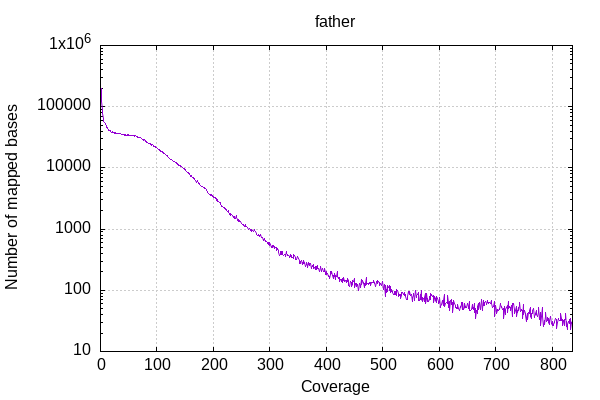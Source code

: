 
            set terminal png size 600,400 truecolor
            set output "./bamstat_plots/father-coverage.png"
            set grid xtics ytics y2tics back lc rgb "#cccccc"
            set ylabel "Number of mapped bases"
            set xlabel "Coverage"
            set log y
            set style fill solid border -1
            set title "father"
            set xrange [:836]
            plot '-' with lines notitle
        1	201796
2	123204
3	89368
4	76657
5	65040
6	58095
7	55523
8	53215
9	50696
10	48466
11	46273
12	45305
13	44058
14	42289
15	41584
16	41529
17	40412
18	38976
19	38240
20	38277
21	39152
22	38273
23	38209
24	37404
25	37157
26	37215
27	36156
28	36383
29	36355
30	36286
31	35906
32	36106
33	36281
34	36294
35	35960
36	35990
37	35254
38	35488
39	35362
40	35316
41	35131
42	34163
43	34887
44	34590
45	34450
46	34227
47	35016
48	34282
49	34660
50	34290
51	34472
52	34172
53	33568
54	33684
55	34011
56	33664
57	34122
58	33464
59	33439
60	33472
61	32694
62	33236
63	32904
64	32215
65	32124
66	31692
67	31258
68	31318
69	31522
70	30951
71	31163
72	30304
73	29865
74	29567
75	29506
76	28710
77	28362
78	28646
79	27469
80	27834
81	27062
82	26231
83	26469
84	26050
85	25512
86	25357
87	24962
88	24705
89	24208
90	23920
91	23442
92	23688
93	23204
94	22711
95	22097
96	22168
97	21980
98	21527
99	21296
100	21380
101	20615
102	20353
103	19866
104	19729
105	19604
106	18898
107	18715
108	18489
109	18283
110	17868
111	17977
112	17301
113	17126
114	17074
115	16403
116	16443
117	15904
118	15752
119	15400
120	15027
121	14736
122	14455
123	14175
124	13968
125	13806
126	13524
127	13310
128	13153
129	12735
130	12609
131	12817
132	12289
133	12085
134	12036
135	11919
136	11919
137	11297
138	11183
139	11025
140	10970
141	10876
142	10620
143	10588
144	10437
145	10239
146	10102
147	9709
148	9607
149	9551
150	9338
151	9095
152	8735
153	8796
154	8335
155	8465
156	8136
157	8119
158	7781
159	7612
160	7155
161	7393
162	7106
163	6947
164	6820
165	6869
166	6732
167	6470
168	6286
169	6250
170	5861
171	6152
172	5901
173	5702
174	5546
175	5483
176	5450
177	5110
178	5212
179	4920
180	5005
181	4971
182	4844
183	4820
184	4818
185	4527
186	4557
187	4364
188	4310
189	4161
190	4013
191	3835
192	3825
193	3741
194	3717
195	3592
196	3552
197	3697
198	3506
199	3429
200	3319
201	3379
202	3245
203	3226
204	3193
205	3107
206	2928
207	3018
208	2865
209	2807
210	2753
211	2720
212	2707
213	2551
214	2471
215	2353
216	2309
217	2267
218	2232
219	2245
220	2205
221	2069
222	2141
223	2067
224	2017
225	1960
226	1988
227	1866
228	1810
229	1738
230	1796
231	1691
232	1724
233	1638
234	1648
235	1571
236	1582
237	1628
238	1485
239	1511
240	1640
241	1524
242	1448
243	1399
244	1456
245	1321
246	1370
247	1311
248	1331
249	1249
250	1247
251	1196
252	1184
253	1157
254	1182
255	1109
256	1207
257	1115
258	1097
259	1093
260	1080
261	1066
262	991
263	994
264	1026
265	1001
266	957
267	979
268	923
269	949
270	938
271	899
272	974
273	941
274	911
275	897
276	843
277	824
278	776
279	803
280	781
281	797
282	761
283	779
284	824
285	728
286	725
287	739
288	647
289	688
290	697
291	670
292	627
293	653
294	625
295	601
296	589
297	561
298	605
299	543
300	614
301	565
302	508
303	517
304	492
305	541
306	520
307	531
308	482
309	529
310	499
311	502
312	450
313	472
314	476
315	449
316	416
317	368
318	384
319	428
320	425
321	389
322	423
323	388
324	374
325	370
326	379
327	379
328	352
329	423
330	393
331	381
332	372
333	367
334	361
335	346
336	389
337	356
338	371
339	342
340	339
341	337
342	378
343	377
344	373
345	340
346	317
347	321
348	321
349	360
350	336
351	334
352	312
353	272
354	273
355	292
356	307
357	264
358	289
359	273
360	306
361	277
362	280
363	246
364	267
365	285
366	256
367	235
368	288
369	261
370	259
371	269
372	279
373	228
374	240
375	252
376	248
377	263
378	225
379	238
380	216
381	242
382	220
383	244
384	251
385	231
386	223
387	227
388	200
389	233
390	242
391	201
392	214
393	230
394	226
395	206
396	205
397	231
398	195
399	181
400	206
401	180
402	185
403	167
404	177
405	169
406	156
407	179
408	205
409	188
410	203
411	173
412	158
413	175
414	165
415	187
416	151
417	172
418	169
419	204
420	169
421	157
422	160
423	163
424	139
425	149
426	152
427	141
428	134
429	153
430	147
431	164
432	138
433	143
434	143
435	135
436	144
437	137
438	155
439	142
440	122
441	115
442	137
443	138
444	133
445	114
446	123
447	147
448	139
449	157
450	110
451	124
452	131
453	131
454	117
455	118
456	123
457	98
458	131
459	128
460	122
461	112
462	151
463	126
464	142
465	129
466	133
467	112
468	127
469	119
470	130
471	159
472	126
473	127
474	123
475	128
476	136
477	127
478	132
479	121
480	132
481	134
482	134
483	133
484	142
485	128
486	133
487	115
488	132
489	140
490	147
491	127
492	137
493	139
494	132
495	118
496	131
497	119
498	122
499	137
500	141
501	102
502	106
503	125
504	80
505	119
506	93
507	105
508	97
509	118
510	112
511	122
512	99
513	115
514	92
515	94
516	102
517	95
518	91
519	87
520	86
521	97
522	97
523	85
524	82
525	103
526	101
527	90
528	78
529	83
530	84
531	87
532	73
533	83
534	91
535	91
536	85
537	84
538	93
539	82
540	87
541	78
542	71
543	72
544	78
545	96
546	91
547	85
548	94
549	81
550	86
551	86
552	66
553	76
554	81
555	88
556	69
557	70
558	101
559	77
560	81
561	86
562	87
563	92
564	67
565	67
566	84
567	70
568	98
569	70
570	66
571	77
572	74
573	66
574	75
575	88
576	61
577	74
578	88
579	66
580	74
581	66
582	72
583	80
584	70
585	89
586	83
587	84
588	80
589	82
590	63
591	74
592	78
593	73
594	69
595	63
596	79
597	73
598	65
599	62
600	64
601	77
602	52
603	54
604	58
605	68
606	65
607	57
608	68
609	85
610	54
611	61
612	64
613	63
614	61
615	81
616	64
617	52
618	65
619	47
620	69
621	71
622	58
623	63
624	44
625	58
626	67
627	60
628	56
629	53
630	53
631	50
632	51
633	58
634	50
635	47
636	47
637	55
638	53
639	58
640	63
641	48
642	63
643	49
644	52
645	60
646	53
647	55
648	53
649	53
650	60
651	54
652	50
653	66
654	46
655	47
656	47
657	48
658	59
659	51
660	53
661	49
662	60
663	43
664	50
665	35
666	46
667	41
668	54
669	60
670	49
671	62
672	64
673	48
674	68
675	70
676	46
677	51
678	67
679	57
680	56
681	63
682	66
683	62
684	59
685	67
686	63
687	63
688	62
689	64
690	60
691	62
692	69
693	61
694	53
695	53
696	55
697	66
698	37
699	54
700	57
701	47
702	42
703	46
704	48
705	47
706	51
707	49
708	61
709	58
710	52
711	54
712	49
713	51
714	34
715	47
716	54
717	40
718	49
719	52
720	56
721	44
722	66
723	50
724	54
725	53
726	53
727	47
728	56
729	38
730	60
731	58
732	60
733	48
734	41
735	47
736	54
737	38
738	46
739	43
740	52
741	47
742	56
743	63
744	45
745	47
746	49
747	47
748	34
749	58
750	40
751	46
752	41
753	39
754	31
755	36
756	42
757	33
758	44
759	41
760	46
761	52
762	37
763	34
764	41
765	41
766	46
767	51
768	36
769	38
770	40
771	42
772	46
773	40
774	38
775	43
776	53
777	33
778	34
779	43
780	27
781	37
782	53
783	38
784	26
785	27
786	32
787	28
788	38
789	44
790	31
791	32
792	36
793	34
794	30
795	28
796	32
797	38
798	29
799	29
800	27
801	31
802	27
803	28
804	30
805	31
806	35
807	33
808	24
809	30
810	30
811	34
812	33
813	32
814	32
815	41
816	35
817	32
818	33
819	27
820	32
821	27
822	33
823	33
824	41
825	26
826	31
827	23
828	28
829	31
830	29
831	33
832	34
833	23
834	30
835	29
836	32
837	37
838	27
839	22
840	27
841	26
842	24
843	24
844	18
845	14
846	21
847	23
848	19
849	26
850	25
851	21
852	23
853	24
854	22
855	27
856	25
857	27
858	31
859	29
860	30
861	37
862	27
863	29
864	29
865	25
866	31
867	41
868	26
869	31
870	22
871	35
872	24
873	31
874	23
875	28
876	30
877	21
878	40
879	31
880	21
881	20
882	32
883	26
884	35
885	45
886	39
887	30
888	32
889	32
890	32
891	23
892	32
893	41
894	29
895	37
896	22
897	28
898	32
899	35
900	24
901	28
902	22
903	26
904	21
905	17
906	25
907	33
908	31
909	17
910	31
911	28
912	24
913	25
914	22
915	23
916	28
917	27
918	28
919	15
920	29
921	16
922	25
923	22
924	15
925	21
926	29
927	20
928	26
929	33
930	28
931	19
932	32
933	23
934	17
935	24
936	17
937	22
938	24
939	22
940	16
941	19
942	18
943	10
944	16
945	24
946	19
947	21
948	28
949	23
950	19
951	20
952	21
953	32
954	24
955	16
956	19
957	29
958	24
959	27
960	20
961	29
962	19
963	21
964	29
965	19
966	26
967	13
968	24
969	23
970	16
971	10
972	23
973	33
974	32
975	20
976	19
977	18
978	10
979	20
980	24
981	21
982	14
983	22
984	24
985	28
986	16
987	17
988	21
989	18
990	25
991	20
992	20
993	12
994	19
995	19
996	21
997	19
998	26
999	13
1000	13
1000	5920
end
